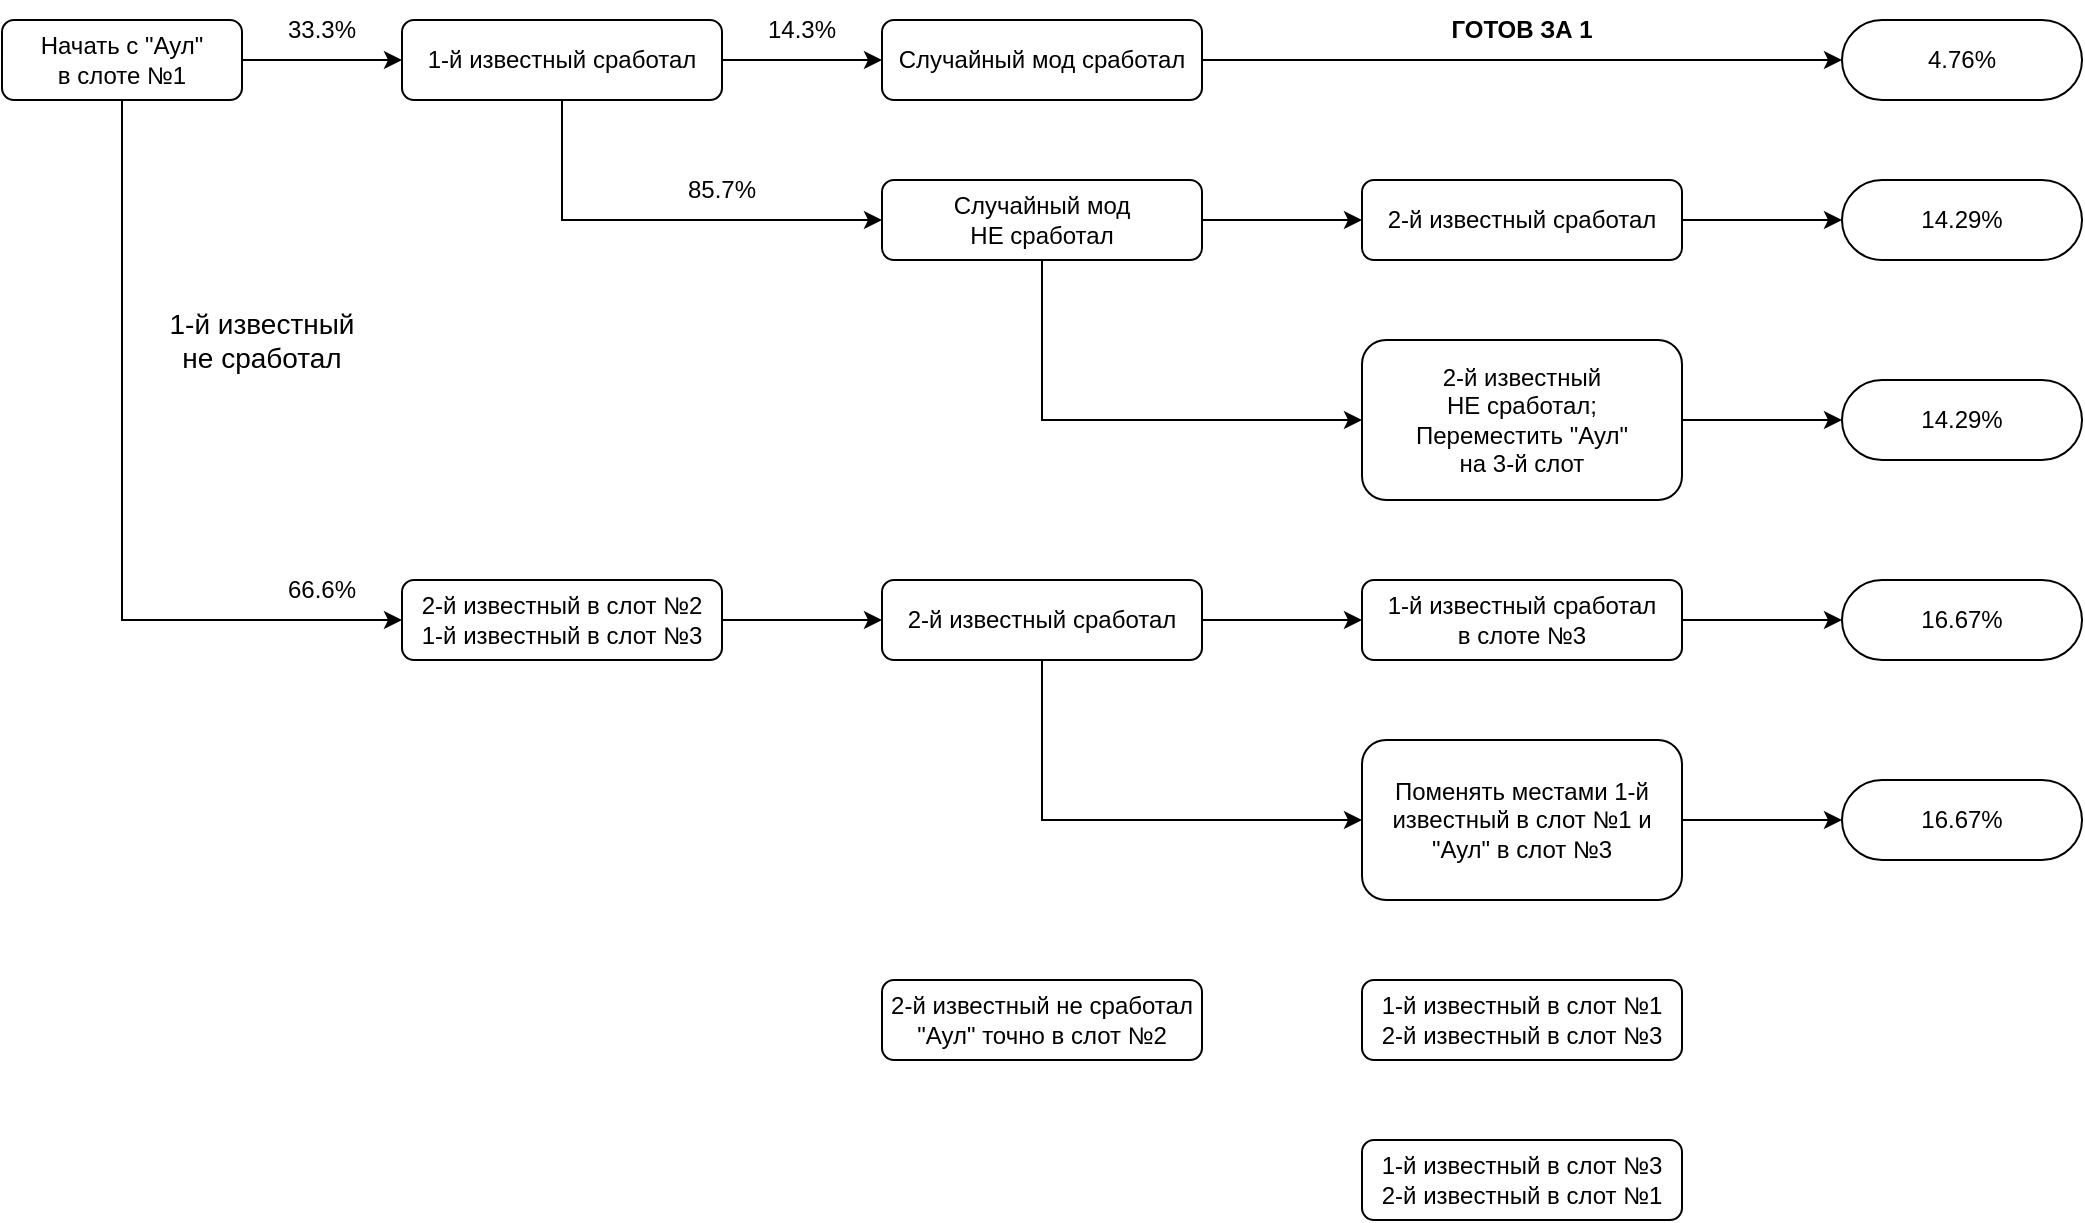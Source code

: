 <mxfile version="26.2.3">
  <diagram name="Страница — 1" id="rTsru66jcaErksvdFoFt">
    <mxGraphModel dx="1428" dy="769" grid="1" gridSize="10" guides="1" tooltips="1" connect="1" arrows="1" fold="1" page="1" pageScale="1" pageWidth="827" pageHeight="1169" math="0" shadow="0">
      <root>
        <mxCell id="0" />
        <mxCell id="1" parent="0" />
        <mxCell id="97fda4tvgliUyuYsYdo3-4" style="edgeStyle=orthogonalEdgeStyle;rounded=0;orthogonalLoop=1;jettySize=auto;html=1;exitX=1;exitY=0.5;exitDx=0;exitDy=0;" parent="1" source="97fda4tvgliUyuYsYdo3-1" target="97fda4tvgliUyuYsYdo3-2" edge="1">
          <mxGeometry relative="1" as="geometry" />
        </mxCell>
        <mxCell id="uQOkkvbZhb9CwiOwtQ7e-18" style="edgeStyle=orthogonalEdgeStyle;rounded=0;orthogonalLoop=1;jettySize=auto;html=1;exitX=0.5;exitY=1;exitDx=0;exitDy=0;entryX=0;entryY=0.5;entryDx=0;entryDy=0;" edge="1" parent="1" source="97fda4tvgliUyuYsYdo3-1" target="uQOkkvbZhb9CwiOwtQ7e-17">
          <mxGeometry relative="1" as="geometry" />
        </mxCell>
        <mxCell id="97fda4tvgliUyuYsYdo3-1" value="&lt;div&gt;Начать с &quot;Аул&quot;&lt;/div&gt;&lt;div&gt;в слоте №1&lt;/div&gt;" style="rounded=1;whiteSpace=wrap;html=1;" parent="1" vertex="1">
          <mxGeometry x="40" y="40" width="120" height="40" as="geometry" />
        </mxCell>
        <mxCell id="97fda4tvgliUyuYsYdo3-6" style="edgeStyle=orthogonalEdgeStyle;rounded=0;orthogonalLoop=1;jettySize=auto;html=1;exitX=1;exitY=0.5;exitDx=0;exitDy=0;entryX=0;entryY=0.5;entryDx=0;entryDy=0;" parent="1" source="97fda4tvgliUyuYsYdo3-2" target="97fda4tvgliUyuYsYdo3-5" edge="1">
          <mxGeometry relative="1" as="geometry" />
        </mxCell>
        <mxCell id="uQOkkvbZhb9CwiOwtQ7e-4" style="edgeStyle=orthogonalEdgeStyle;rounded=0;orthogonalLoop=1;jettySize=auto;html=1;exitX=0.5;exitY=1;exitDx=0;exitDy=0;entryX=0;entryY=0.5;entryDx=0;entryDy=0;" edge="1" parent="1" source="97fda4tvgliUyuYsYdo3-2" target="uQOkkvbZhb9CwiOwtQ7e-2">
          <mxGeometry relative="1" as="geometry" />
        </mxCell>
        <mxCell id="97fda4tvgliUyuYsYdo3-2" value="&lt;div&gt;1-й известный сработал&lt;/div&gt;" style="rounded=1;whiteSpace=wrap;html=1;" parent="1" vertex="1">
          <mxGeometry x="240" y="40" width="160" height="40" as="geometry" />
        </mxCell>
        <mxCell id="97fda4tvgliUyuYsYdo3-8" style="edgeStyle=orthogonalEdgeStyle;rounded=0;orthogonalLoop=1;jettySize=auto;html=1;exitX=1;exitY=0.5;exitDx=0;exitDy=0;entryX=0;entryY=0.5;entryDx=0;entryDy=0;" parent="1" source="97fda4tvgliUyuYsYdo3-5" target="97fda4tvgliUyuYsYdo3-7" edge="1">
          <mxGeometry relative="1" as="geometry" />
        </mxCell>
        <mxCell id="97fda4tvgliUyuYsYdo3-5" value="&lt;div&gt;Случайный мод сработал&lt;/div&gt;" style="rounded=1;whiteSpace=wrap;html=1;" parent="1" vertex="1">
          <mxGeometry x="480" y="40" width="160" height="40" as="geometry" />
        </mxCell>
        <mxCell id="97fda4tvgliUyuYsYdo3-7" value="4.76%" style="rounded=1;whiteSpace=wrap;html=1;arcSize=50;" parent="1" vertex="1">
          <mxGeometry x="960" y="40" width="120" height="40" as="geometry" />
        </mxCell>
        <mxCell id="97fda4tvgliUyuYsYdo3-9" value="85.7%" style="text;html=1;align=center;verticalAlign=middle;whiteSpace=wrap;rounded=0;" parent="1" vertex="1">
          <mxGeometry x="360" y="110" width="80" height="30" as="geometry" />
        </mxCell>
        <mxCell id="97fda4tvgliUyuYsYdo3-10" value="33.3%" style="text;html=1;align=center;verticalAlign=middle;whiteSpace=wrap;rounded=0;" parent="1" vertex="1">
          <mxGeometry x="160" y="30" width="80" height="30" as="geometry" />
        </mxCell>
        <mxCell id="uQOkkvbZhb9CwiOwtQ7e-1" value="&lt;b&gt;ГОТОВ ЗА 1&lt;/b&gt;" style="text;html=1;align=center;verticalAlign=middle;whiteSpace=wrap;rounded=0;" vertex="1" parent="1">
          <mxGeometry x="640" y="30" width="320" height="30" as="geometry" />
        </mxCell>
        <mxCell id="uQOkkvbZhb9CwiOwtQ7e-7" style="edgeStyle=orthogonalEdgeStyle;rounded=0;orthogonalLoop=1;jettySize=auto;html=1;exitX=1;exitY=0.5;exitDx=0;exitDy=0;entryX=0;entryY=0.5;entryDx=0;entryDy=0;" edge="1" parent="1" source="uQOkkvbZhb9CwiOwtQ7e-2" target="uQOkkvbZhb9CwiOwtQ7e-6">
          <mxGeometry relative="1" as="geometry" />
        </mxCell>
        <mxCell id="uQOkkvbZhb9CwiOwtQ7e-13" style="edgeStyle=orthogonalEdgeStyle;rounded=0;orthogonalLoop=1;jettySize=auto;html=1;exitX=0.5;exitY=1;exitDx=0;exitDy=0;entryX=0;entryY=0.5;entryDx=0;entryDy=0;" edge="1" parent="1" source="uQOkkvbZhb9CwiOwtQ7e-2" target="uQOkkvbZhb9CwiOwtQ7e-10">
          <mxGeometry relative="1" as="geometry" />
        </mxCell>
        <mxCell id="uQOkkvbZhb9CwiOwtQ7e-2" value="&lt;div&gt;Случайный мод&lt;/div&gt;&lt;div&gt;НЕ сработал&lt;/div&gt;" style="rounded=1;whiteSpace=wrap;html=1;" vertex="1" parent="1">
          <mxGeometry x="480" y="120" width="160" height="40" as="geometry" />
        </mxCell>
        <mxCell id="uQOkkvbZhb9CwiOwtQ7e-5" value="14.3%" style="text;html=1;align=center;verticalAlign=middle;whiteSpace=wrap;rounded=0;" vertex="1" parent="1">
          <mxGeometry x="400" y="30" width="80" height="30" as="geometry" />
        </mxCell>
        <mxCell id="uQOkkvbZhb9CwiOwtQ7e-9" style="edgeStyle=orthogonalEdgeStyle;rounded=0;orthogonalLoop=1;jettySize=auto;html=1;exitX=1;exitY=0.5;exitDx=0;exitDy=0;entryX=0;entryY=0.5;entryDx=0;entryDy=0;" edge="1" parent="1" source="uQOkkvbZhb9CwiOwtQ7e-6" target="uQOkkvbZhb9CwiOwtQ7e-8">
          <mxGeometry relative="1" as="geometry" />
        </mxCell>
        <mxCell id="uQOkkvbZhb9CwiOwtQ7e-6" value="&lt;div&gt;2-й известный сработал&lt;/div&gt;" style="rounded=1;whiteSpace=wrap;html=1;" vertex="1" parent="1">
          <mxGeometry x="720" y="120" width="160" height="40" as="geometry" />
        </mxCell>
        <mxCell id="uQOkkvbZhb9CwiOwtQ7e-8" value="14.29%" style="rounded=1;whiteSpace=wrap;html=1;arcSize=50;" vertex="1" parent="1">
          <mxGeometry x="960" y="120" width="120" height="40" as="geometry" />
        </mxCell>
        <mxCell id="uQOkkvbZhb9CwiOwtQ7e-12" style="edgeStyle=orthogonalEdgeStyle;rounded=0;orthogonalLoop=1;jettySize=auto;html=1;exitX=1;exitY=0.5;exitDx=0;exitDy=0;entryX=0;entryY=0.5;entryDx=0;entryDy=0;" edge="1" parent="1" source="uQOkkvbZhb9CwiOwtQ7e-10" target="uQOkkvbZhb9CwiOwtQ7e-11">
          <mxGeometry relative="1" as="geometry" />
        </mxCell>
        <mxCell id="uQOkkvbZhb9CwiOwtQ7e-10" value="&lt;div&gt;2-й известный&lt;/div&gt;&lt;div&gt;НЕ сработал;&lt;/div&gt;&lt;div&gt;Переместить &quot;Аул&quot;&lt;/div&gt;&lt;div&gt;на 3-й слот&lt;/div&gt;" style="rounded=1;whiteSpace=wrap;html=1;" vertex="1" parent="1">
          <mxGeometry x="720" y="200" width="160" height="80" as="geometry" />
        </mxCell>
        <mxCell id="uQOkkvbZhb9CwiOwtQ7e-11" value="14.29%" style="rounded=1;whiteSpace=wrap;html=1;arcSize=50;" vertex="1" parent="1">
          <mxGeometry x="960" y="220" width="120" height="40" as="geometry" />
        </mxCell>
        <mxCell id="uQOkkvbZhb9CwiOwtQ7e-25" style="edgeStyle=orthogonalEdgeStyle;rounded=0;orthogonalLoop=1;jettySize=auto;html=1;exitX=1;exitY=0.5;exitDx=0;exitDy=0;entryX=0;entryY=0.5;entryDx=0;entryDy=0;" edge="1" parent="1" source="uQOkkvbZhb9CwiOwtQ7e-14" target="uQOkkvbZhb9CwiOwtQ7e-23">
          <mxGeometry relative="1" as="geometry" />
        </mxCell>
        <mxCell id="uQOkkvbZhb9CwiOwtQ7e-14" value="&lt;div&gt;1-й известный сработал&lt;/div&gt;&lt;div&gt;в слоте №3&lt;/div&gt;" style="rounded=1;whiteSpace=wrap;html=1;" vertex="1" parent="1">
          <mxGeometry x="720" y="320" width="160" height="40" as="geometry" />
        </mxCell>
        <mxCell id="uQOkkvbZhb9CwiOwtQ7e-20" style="edgeStyle=orthogonalEdgeStyle;rounded=0;orthogonalLoop=1;jettySize=auto;html=1;exitX=1;exitY=0.5;exitDx=0;exitDy=0;entryX=0;entryY=0.5;entryDx=0;entryDy=0;" edge="1" parent="1" source="uQOkkvbZhb9CwiOwtQ7e-16" target="uQOkkvbZhb9CwiOwtQ7e-14">
          <mxGeometry relative="1" as="geometry" />
        </mxCell>
        <mxCell id="uQOkkvbZhb9CwiOwtQ7e-22" style="edgeStyle=orthogonalEdgeStyle;rounded=0;orthogonalLoop=1;jettySize=auto;html=1;exitX=0.5;exitY=1;exitDx=0;exitDy=0;entryX=0;entryY=0.5;entryDx=0;entryDy=0;" edge="1" parent="1" source="uQOkkvbZhb9CwiOwtQ7e-16" target="uQOkkvbZhb9CwiOwtQ7e-21">
          <mxGeometry relative="1" as="geometry" />
        </mxCell>
        <mxCell id="uQOkkvbZhb9CwiOwtQ7e-16" value="&lt;div&gt;2-й известный сработал&lt;/div&gt;" style="rounded=1;whiteSpace=wrap;html=1;" vertex="1" parent="1">
          <mxGeometry x="480" y="320" width="160" height="40" as="geometry" />
        </mxCell>
        <mxCell id="uQOkkvbZhb9CwiOwtQ7e-19" style="edgeStyle=orthogonalEdgeStyle;rounded=0;orthogonalLoop=1;jettySize=auto;html=1;exitX=1;exitY=0.5;exitDx=0;exitDy=0;entryX=0;entryY=0.5;entryDx=0;entryDy=0;" edge="1" parent="1" source="uQOkkvbZhb9CwiOwtQ7e-17" target="uQOkkvbZhb9CwiOwtQ7e-16">
          <mxGeometry relative="1" as="geometry" />
        </mxCell>
        <mxCell id="uQOkkvbZhb9CwiOwtQ7e-17" value="&lt;div&gt;2-й известный в слот №2&lt;/div&gt;&lt;div&gt;&lt;div&gt;1-й известный в слот №3&lt;/div&gt;&lt;/div&gt;" style="rounded=1;whiteSpace=wrap;html=1;" vertex="1" parent="1">
          <mxGeometry x="240" y="320" width="160" height="40" as="geometry" />
        </mxCell>
        <mxCell id="uQOkkvbZhb9CwiOwtQ7e-26" style="edgeStyle=orthogonalEdgeStyle;rounded=0;orthogonalLoop=1;jettySize=auto;html=1;exitX=1;exitY=0.5;exitDx=0;exitDy=0;entryX=0;entryY=0.5;entryDx=0;entryDy=0;" edge="1" parent="1" source="uQOkkvbZhb9CwiOwtQ7e-21" target="uQOkkvbZhb9CwiOwtQ7e-24">
          <mxGeometry relative="1" as="geometry" />
        </mxCell>
        <mxCell id="uQOkkvbZhb9CwiOwtQ7e-21" value="&lt;div&gt;Поменять местами 1-й&lt;/div&gt;&lt;div&gt;известный в слот №1 и&lt;/div&gt;&lt;div&gt;&quot;Аул&quot; в слот №3&lt;/div&gt;" style="rounded=1;whiteSpace=wrap;html=1;" vertex="1" parent="1">
          <mxGeometry x="720" y="400" width="160" height="80" as="geometry" />
        </mxCell>
        <mxCell id="uQOkkvbZhb9CwiOwtQ7e-23" value="16.67%" style="rounded=1;whiteSpace=wrap;html=1;arcSize=50;" vertex="1" parent="1">
          <mxGeometry x="960" y="320" width="120" height="40" as="geometry" />
        </mxCell>
        <mxCell id="uQOkkvbZhb9CwiOwtQ7e-24" value="16.67%" style="rounded=1;whiteSpace=wrap;html=1;arcSize=50;" vertex="1" parent="1">
          <mxGeometry x="960" y="420" width="120" height="40" as="geometry" />
        </mxCell>
        <mxCell id="uQOkkvbZhb9CwiOwtQ7e-27" value="66.6%" style="text;html=1;align=center;verticalAlign=middle;whiteSpace=wrap;rounded=0;" vertex="1" parent="1">
          <mxGeometry x="160" y="310" width="80" height="30" as="geometry" />
        </mxCell>
        <mxCell id="uQOkkvbZhb9CwiOwtQ7e-28" value="&lt;div&gt;&lt;font style=&quot;font-size: 14px;&quot;&gt;1-й известный&lt;/font&gt;&lt;/div&gt;&lt;div&gt;&lt;font style=&quot;font-size: 14px;&quot;&gt;не сработал&lt;/font&gt;&lt;/div&gt;" style="text;html=1;align=center;verticalAlign=middle;whiteSpace=wrap;rounded=0;" vertex="1" parent="1">
          <mxGeometry x="100" y="160" width="140" height="80" as="geometry" />
        </mxCell>
        <mxCell id="uQOkkvbZhb9CwiOwtQ7e-29" value="&lt;div&gt;2-й известный не сработал&lt;/div&gt;&lt;div&gt;&quot;Аул&quot; точно в слот №2&lt;/div&gt;" style="rounded=1;whiteSpace=wrap;html=1;" vertex="1" parent="1">
          <mxGeometry x="480" y="520" width="160" height="40" as="geometry" />
        </mxCell>
        <mxCell id="uQOkkvbZhb9CwiOwtQ7e-30" value="&lt;div&gt;1-й известный в слот №1&lt;/div&gt;&lt;div&gt;2-й известный в слот №3&lt;/div&gt;" style="rounded=1;whiteSpace=wrap;html=1;" vertex="1" parent="1">
          <mxGeometry x="720" y="520" width="160" height="40" as="geometry" />
        </mxCell>
        <mxCell id="uQOkkvbZhb9CwiOwtQ7e-31" value="&lt;div&gt;1-й известный в слот №3&lt;/div&gt;&lt;div&gt;2-й известный в слот №1&lt;/div&gt;" style="rounded=1;whiteSpace=wrap;html=1;" vertex="1" parent="1">
          <mxGeometry x="720" y="600" width="160" height="40" as="geometry" />
        </mxCell>
      </root>
    </mxGraphModel>
  </diagram>
</mxfile>
